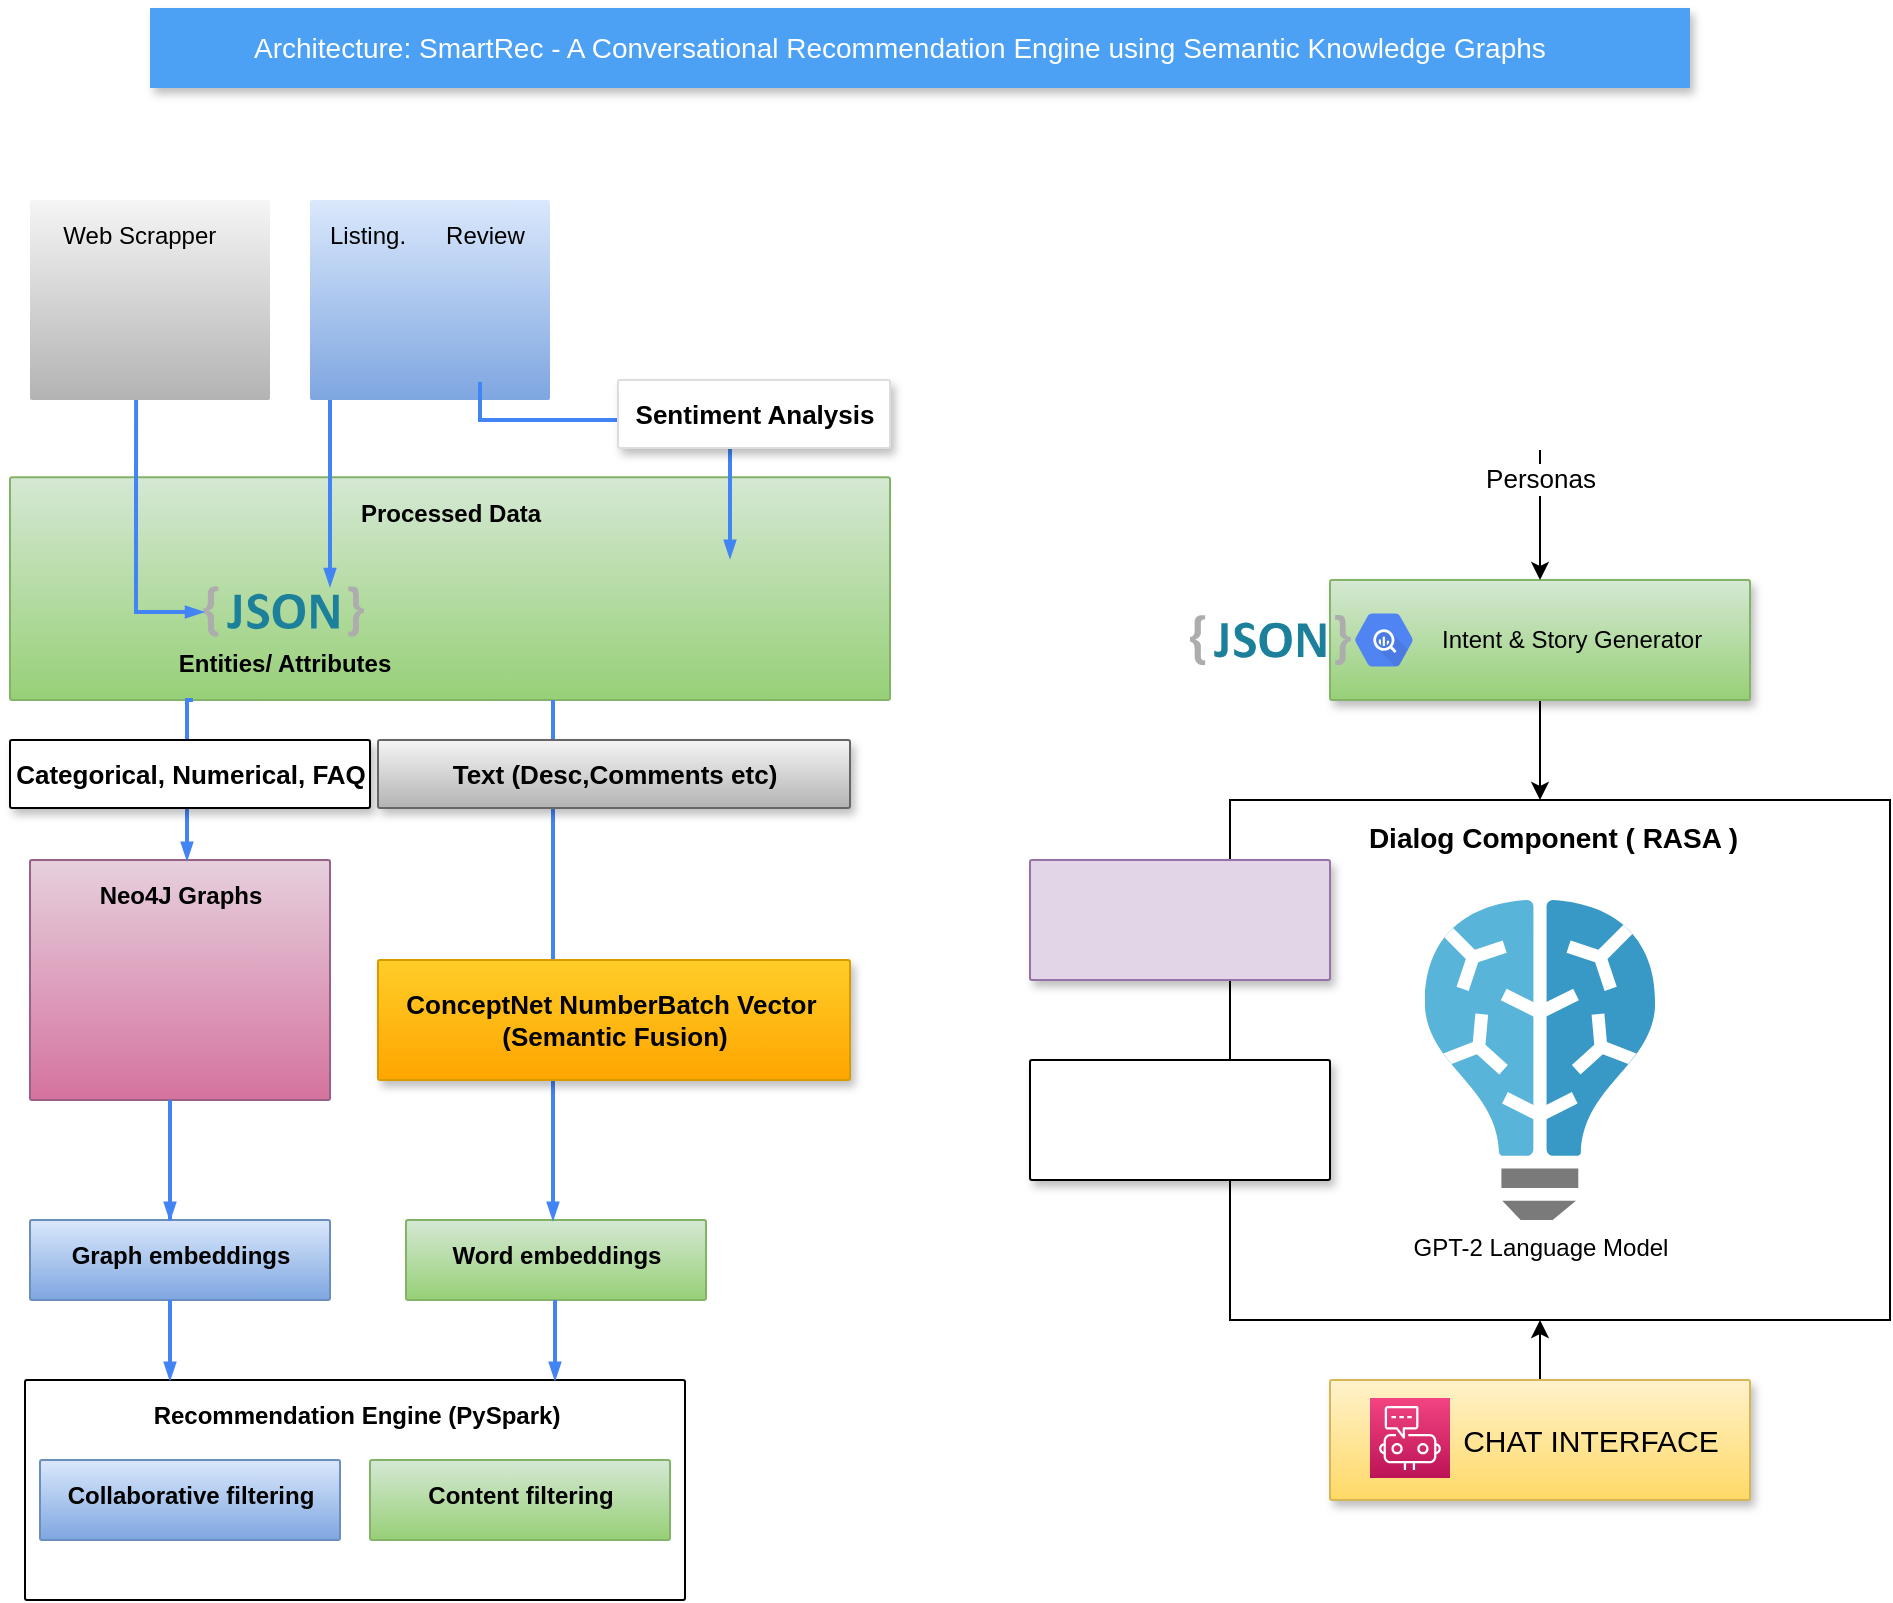 <mxfile version="15.7.3" type="device"><diagram id="f106602c-feb2-e66a-4537-3a34d633f6aa" name="Page-1"><mxGraphModel dx="1352" dy="633" grid="1" gridSize="10" guides="1" tooltips="1" connect="1" arrows="1" fold="1" page="1" pageScale="1" pageWidth="1169" pageHeight="827" background="none" math="0" shadow="0"><root><mxCell id="0"/><mxCell id="1" parent="0"/><mxCell id="14" value="&lt;b&gt;&amp;nbsp; &amp;nbsp; &amp;nbsp;Dialog Component ( RASA )&amp;nbsp;&lt;/b&gt;" style="shadow=0;fontSize=14;align=left;spacing=10;9E9E9E;verticalAlign=top;spacingTop=-4;fontStyle=0;spacingLeft=40;html=1;gradientDirection=radial;" parent="1" vertex="1"><mxGeometry x="660" y="436" width="330" height="260" as="geometry"/></mxCell><mxCell id="705" value="&amp;nbsp; Web Scrapper" style="rounded=1;absoluteArcSize=1;arcSize=2;html=1;strokeColor=#666666;shadow=0;dashed=0;strokeColor=none;fontSize=12;align=left;verticalAlign=top;spacing=10;spacingTop=-4;fillColor=#f5f5f5;fontStyle=0;gradientColor=#b3b3b3;" parent="1" vertex="1"><mxGeometry x="60" y="136" width="120" height="100" as="geometry"/></mxCell><mxCell id="706" value="Listing.&amp;nbsp; &amp;nbsp; &amp;nbsp; Review" style="rounded=1;absoluteArcSize=1;arcSize=2;html=1;strokeColor=#6c8ebf;gradientColor=#7ea6e0;shadow=0;dashed=0;strokeColor=none;fontSize=12;align=left;verticalAlign=top;spacing=10;spacingTop=-4;fillColor=#dae8fc;" parent="1" vertex="1"><mxGeometry x="200" y="136" width="120" height="100" as="geometry"/></mxCell><mxCell id="707" value="&lt;b&gt;Processed Data&lt;br&gt;&lt;/b&gt;" style="rounded=1;absoluteArcSize=1;arcSize=2;html=1;shadow=0;dashed=0;strokeColor=#82b366;fontSize=12;align=center;verticalAlign=top;spacing=10;spacingTop=-4;fillColor=#d5e8d4;gradientColor=#97d077;" parent="1" vertex="1"><mxGeometry x="50" y="274.6" width="440" height="111.4" as="geometry"/></mxCell><mxCell id="2" value="Architecture: SmartRec - A Conversational Recommendation Engine using Semantic Knowledge Graphs" style="fillColor=#4DA1F5;strokeColor=none;shadow=1;gradientColor=none;fontSize=14;align=left;spacingLeft=50;fontColor=#ffffff;html=1;" parent="1" vertex="1"><mxGeometry x="120" y="40" width="770" height="40" as="geometry"/></mxCell><mxCell id="gJbzJNJXO5lBHC_bYc4g-719" value="" style="shape=image;html=1;verticalAlign=top;verticalLabelPosition=bottom;labelBackgroundColor=#ffffff;imageAspect=0;aspect=fixed;image=https://cdn3.iconfinder.com/data/icons/social-media-2169/24/social_media_social_media_logo_airbnb-128.png" vertex="1" parent="1"><mxGeometry x="100" y="110" width="32" height="32" as="geometry"/></mxCell><mxCell id="gJbzJNJXO5lBHC_bYc4g-720" value="" style="shape=image;html=1;verticalAlign=top;verticalLabelPosition=bottom;labelBackgroundColor=#ffffff;imageAspect=0;aspect=fixed;image=https://cdn0.iconfinder.com/data/icons/call-center-and-service/32/26-Faq-128.png" vertex="1" parent="1"><mxGeometry x="91" y="174" width="48" height="48" as="geometry"/></mxCell><mxCell id="gJbzJNJXO5lBHC_bYc4g-722" value="" style="shape=image;html=1;verticalAlign=top;verticalLabelPosition=bottom;labelBackgroundColor=#ffffff;imageAspect=0;aspect=fixed;image=https://cdn2.iconfinder.com/data/icons/interface-12/24/interface-43-128.png" vertex="1" parent="1"><mxGeometry x="211" y="177" width="38" height="38" as="geometry"/></mxCell><mxCell id="gJbzJNJXO5lBHC_bYc4g-723" value="" style="shape=image;html=1;verticalAlign=top;verticalLabelPosition=bottom;labelBackgroundColor=#ffffff;imageAspect=0;aspect=fixed;image=https://cdn4.iconfinder.com/data/icons/small-n-flat/24/star-128.png" vertex="1" parent="1"><mxGeometry x="390" y="316.3" width="38" height="38" as="geometry"/></mxCell><mxCell id="gJbzJNJXO5lBHC_bYc4g-725" value="" style="shape=image;html=1;verticalAlign=top;verticalLabelPosition=bottom;labelBackgroundColor=#ffffff;imageAspect=0;aspect=fixed;image=https://cdn3.iconfinder.com/data/icons/social-media-2169/24/social_media_social_media_logo_airbnb-128.png" vertex="1" parent="1"><mxGeometry x="242" y="110" width="32" height="32" as="geometry"/></mxCell><mxCell id="gJbzJNJXO5lBHC_bYc4g-726" style="edgeStyle=orthogonalEdgeStyle;rounded=0;html=1;labelBackgroundColor=none;startFill=1;startSize=4;endArrow=blockThin;endFill=1;endSize=4;jettySize=auto;orthogonalLoop=1;strokeColor=#4284F3;strokeWidth=2;fontSize=12;fontColor=#000000;align=center;dashed=0;" edge="1" parent="1" source="706" target="gJbzJNJXO5lBHC_bYc4g-729"><mxGeometry relative="1" as="geometry"><mxPoint x="220" y="255" as="sourcePoint"/><mxPoint x="180" y="337" as="targetPoint"/><Array as="points"><mxPoint x="210" y="306"/><mxPoint x="210" y="306"/></Array></mxGeometry></mxCell><mxCell id="gJbzJNJXO5lBHC_bYc4g-727" value="" style="shape=image;html=1;verticalAlign=top;verticalLabelPosition=bottom;labelBackgroundColor=#ffffff;imageAspect=0;aspect=fixed;image=https://cdn3.iconfinder.com/data/icons/customer-support-24/64/customer-feedback-review-satisfaction-contentment-128.png" vertex="1" parent="1"><mxGeometry x="256" y="169" width="58" height="58" as="geometry"/></mxCell><mxCell id="gJbzJNJXO5lBHC_bYc4g-728" style="edgeStyle=orthogonalEdgeStyle;rounded=0;html=1;labelBackgroundColor=none;startFill=1;startSize=4;endArrow=blockThin;endFill=1;endSize=4;jettySize=auto;orthogonalLoop=1;strokeColor=#4284F3;strokeWidth=2;fontSize=12;fontColor=#000000;align=center;dashed=0;" edge="1" parent="1" source="gJbzJNJXO5lBHC_bYc4g-727"><mxGeometry relative="1" as="geometry"><mxPoint x="119.5" y="225" as="sourcePoint"/><mxPoint x="410" y="315" as="targetPoint"/><Array as="points"><mxPoint x="285" y="246"/><mxPoint x="410" y="246"/><mxPoint x="410" y="315"/></Array></mxGeometry></mxCell><mxCell id="gJbzJNJXO5lBHC_bYc4g-729" value="&lt;b&gt;Entities/ Attributes&lt;/b&gt;" style="dashed=0;outlineConnect=0;html=1;align=center;labelPosition=center;verticalLabelPosition=bottom;verticalAlign=top;shape=mxgraph.weblogos.json_2" vertex="1" parent="1"><mxGeometry x="146.6" y="329.1" width="80.4" height="25.2" as="geometry"/></mxCell><mxCell id="gJbzJNJXO5lBHC_bYc4g-731" value="&lt;b&gt;&lt;font color=&quot;#000000&quot; style=&quot;font-size: 13px&quot;&gt;Sentiment Analysis&lt;/font&gt;&lt;/b&gt;" style="strokeColor=#dddddd;fillColor=#ffffff;shadow=1;strokeWidth=1;rounded=1;absoluteArcSize=1;arcSize=2;fontSize=10;fontColor=#9E9E9E;align=center;html=1;" vertex="1" parent="1"><mxGeometry x="354" y="226" width="136" height="34" as="geometry"/></mxCell><mxCell id="gJbzJNJXO5lBHC_bYc4g-733" value="&lt;b&gt;Neo4J Graphs&lt;br&gt;&lt;/b&gt;" style="rounded=1;absoluteArcSize=1;arcSize=2;html=1;shadow=0;dashed=0;strokeColor=#996185;fontSize=12;align=center;verticalAlign=top;spacing=10;spacingTop=-4;fillColor=#e6d0de;gradientColor=#d5739d;" vertex="1" parent="1"><mxGeometry x="60" y="466" width="150" height="120" as="geometry"/></mxCell><mxCell id="gJbzJNJXO5lBHC_bYc4g-734" value="" style="shape=image;html=1;verticalAlign=top;verticalLabelPosition=bottom;labelBackgroundColor=#ffffff;imageAspect=0;aspect=fixed;image=https://cdn4.iconfinder.com/data/icons/business-finances/512/business_finances_finances_graphs_graphichs_process_strategy_1-128.png;fontSize=13;fontColor=#000000;" vertex="1" parent="1"><mxGeometry x="100" y="506" width="70" height="70" as="geometry"/></mxCell><mxCell id="gJbzJNJXO5lBHC_bYc4g-736" style="edgeStyle=orthogonalEdgeStyle;rounded=0;html=1;labelBackgroundColor=none;startFill=1;startSize=4;endArrow=blockThin;endFill=1;endSize=4;jettySize=auto;orthogonalLoop=1;strokeColor=#4284F3;strokeWidth=2;fontSize=12;fontColor=#000000;align=center;dashed=0;exitX=0.75;exitY=1;exitDx=0;exitDy=0;" edge="1" parent="1"><mxGeometry relative="1" as="geometry"><mxPoint x="141.5" y="386" as="sourcePoint"/><mxPoint x="138.5" y="466" as="targetPoint"/><Array as="points"><mxPoint x="138" y="386"/></Array></mxGeometry></mxCell><mxCell id="gJbzJNJXO5lBHC_bYc4g-737" value="&lt;font color=&quot;#000000&quot;&gt;&lt;span style=&quot;font-size: 13px&quot;&gt;&lt;b&gt;Categorical, Numerical, FAQ&lt;/b&gt;&lt;/span&gt;&lt;/font&gt;" style="shadow=1;strokeWidth=1;rounded=1;absoluteArcSize=1;arcSize=2;fontSize=10;align=center;html=1;" vertex="1" parent="1"><mxGeometry x="50" y="406" width="180" height="34" as="geometry"/></mxCell><mxCell id="gJbzJNJXO5lBHC_bYc4g-739" value="&lt;b&gt;Word embeddings&lt;br&gt;&lt;/b&gt;" style="rounded=1;absoluteArcSize=1;arcSize=2;html=1;shadow=0;dashed=0;strokeColor=#82b366;fontSize=12;align=center;verticalAlign=top;spacing=10;spacingTop=-4;fillColor=#d5e8d4;gradientColor=#97d077;" vertex="1" parent="1"><mxGeometry x="248" y="646" width="150" height="40" as="geometry"/></mxCell><mxCell id="gJbzJNJXO5lBHC_bYc4g-741" style="edgeStyle=orthogonalEdgeStyle;rounded=0;html=1;labelBackgroundColor=none;startFill=1;startSize=4;endArrow=blockThin;endFill=1;endSize=4;jettySize=auto;orthogonalLoop=1;strokeColor=#4284F3;strokeWidth=2;fontSize=12;fontColor=#000000;align=center;dashed=0;" edge="1" parent="1" source="707"><mxGeometry relative="1" as="geometry"><mxPoint x="322" y="386" as="sourcePoint"/><mxPoint x="321.5" y="646" as="targetPoint"/><Array as="points"><mxPoint x="322" y="456"/></Array></mxGeometry></mxCell><mxCell id="gJbzJNJXO5lBHC_bYc4g-738" value="&lt;font color=&quot;#000000&quot;&gt;&lt;span style=&quot;font-size: 13px&quot;&gt;&lt;b&gt;Text (Desc,Comments etc)&lt;/b&gt;&lt;/span&gt;&lt;/font&gt;" style="strokeColor=#666666;fillColor=#f5f5f5;shadow=1;strokeWidth=1;rounded=1;absoluteArcSize=1;arcSize=2;fontSize=10;align=center;html=1;gradientColor=#b3b3b3;" vertex="1" parent="1"><mxGeometry x="234" y="406" width="236" height="34" as="geometry"/></mxCell><mxCell id="gJbzJNJXO5lBHC_bYc4g-743" value="&lt;span style=&quot;color: rgb(0 , 0 , 0) ; font-size: 13px&quot;&gt;ConceptNet NumberBatch Vector&amp;nbsp; &lt;br&gt;(Semantic Fusion)&lt;/span&gt;" style="shadow=1;strokeWidth=1;rounded=1;absoluteArcSize=1;arcSize=2;fontSize=10;align=center;html=1;fontStyle=1;fillColor=#ffcd28;gradientColor=#ffa500;strokeColor=#d79b00;labelBackgroundColor=none;" vertex="1" parent="1"><mxGeometry x="234" y="516" width="236" height="60" as="geometry"/></mxCell><mxCell id="gJbzJNJXO5lBHC_bYc4g-744" value="&lt;b&gt;Graph embeddings&lt;br&gt;&lt;/b&gt;" style="rounded=1;absoluteArcSize=1;arcSize=2;html=1;shadow=0;dashed=0;strokeColor=#6c8ebf;fontSize=12;align=center;verticalAlign=top;spacing=10;spacingTop=-4;fillColor=#dae8fc;gradientColor=#7ea6e0;" vertex="1" parent="1"><mxGeometry x="60" y="646" width="150" height="40" as="geometry"/></mxCell><mxCell id="gJbzJNJXO5lBHC_bYc4g-745" style="edgeStyle=orthogonalEdgeStyle;rounded=0;html=1;labelBackgroundColor=none;startFill=1;startSize=4;endArrow=blockThin;endFill=1;endSize=4;jettySize=auto;orthogonalLoop=1;strokeColor=#4284F3;strokeWidth=2;fontSize=12;fontColor=#000000;align=center;dashed=0;" edge="1" parent="1"><mxGeometry relative="1" as="geometry"><mxPoint x="130" y="646" as="sourcePoint"/><mxPoint x="130" y="646" as="targetPoint"/><Array as="points"><mxPoint x="130" y="586"/><mxPoint x="130" y="586"/></Array></mxGeometry></mxCell><mxCell id="gJbzJNJXO5lBHC_bYc4g-748" value="&lt;b&gt;Recommendation Engine (PySpark)&lt;br&gt;&lt;/b&gt;" style="rounded=1;absoluteArcSize=1;arcSize=2;html=1;shadow=0;dashed=0;fontSize=12;align=center;verticalAlign=top;spacing=10;spacingTop=-4;" vertex="1" parent="1"><mxGeometry x="57.5" y="726" width="330" height="110" as="geometry"/></mxCell><mxCell id="gJbzJNJXO5lBHC_bYc4g-746" value="&lt;b&gt;Collaborative filtering&lt;br&gt;&lt;/b&gt;" style="rounded=1;absoluteArcSize=1;arcSize=2;html=1;shadow=0;dashed=0;strokeColor=#6c8ebf;fontSize=12;align=center;verticalAlign=top;spacing=10;spacingTop=-4;fillColor=#dae8fc;gradientColor=#7ea6e0;" vertex="1" parent="1"><mxGeometry x="65" y="766" width="150" height="40" as="geometry"/></mxCell><mxCell id="gJbzJNJXO5lBHC_bYc4g-747" value="&lt;b&gt;Content filtering&lt;br&gt;&lt;/b&gt;" style="rounded=1;absoluteArcSize=1;arcSize=2;html=1;shadow=0;dashed=0;strokeColor=#82b366;fontSize=12;align=center;verticalAlign=top;spacing=10;spacingTop=-4;fillColor=#d5e8d4;gradientColor=#97d077;" vertex="1" parent="1"><mxGeometry x="230" y="766" width="150" height="40" as="geometry"/></mxCell><mxCell id="gJbzJNJXO5lBHC_bYc4g-751" style="edgeStyle=orthogonalEdgeStyle;rounded=0;html=1;labelBackgroundColor=none;startFill=1;startSize=4;endArrow=blockThin;endFill=1;endSize=4;jettySize=auto;orthogonalLoop=1;strokeColor=#4284F3;strokeWidth=2;fontSize=12;fontColor=#000000;align=center;dashed=0;" edge="1" parent="1"><mxGeometry relative="1" as="geometry"><mxPoint x="130" y="716" as="sourcePoint"/><mxPoint x="130" y="726" as="targetPoint"/><Array as="points"><mxPoint x="130" y="686"/><mxPoint x="130" y="686"/></Array></mxGeometry></mxCell><mxCell id="gJbzJNJXO5lBHC_bYc4g-752" style="edgeStyle=orthogonalEdgeStyle;rounded=0;html=1;labelBackgroundColor=none;startFill=1;startSize=4;endArrow=blockThin;endFill=1;endSize=4;jettySize=auto;orthogonalLoop=1;strokeColor=#4284F3;strokeWidth=2;fontSize=12;fontColor=#000000;align=center;dashed=0;" edge="1" parent="1"><mxGeometry relative="1" as="geometry"><mxPoint x="322.5" y="716" as="sourcePoint"/><mxPoint x="322.5" y="726" as="targetPoint"/><Array as="points"><mxPoint x="322.5" y="686"/><mxPoint x="322.5" y="686"/></Array></mxGeometry></mxCell><mxCell id="gJbzJNJXO5lBHC_bYc4g-753" value="" style="strokeColor=#9673a6;fillColor=#e1d5e7;shadow=1;strokeWidth=1;rounded=1;absoluteArcSize=1;arcSize=2;fontSize=10;align=center;html=1;" vertex="1" parent="1"><mxGeometry x="560" y="466" width="150" height="60" as="geometry"/></mxCell><mxCell id="gJbzJNJXO5lBHC_bYc4g-755" value="" style="shadow=1;strokeWidth=1;rounded=1;absoluteArcSize=1;arcSize=2;fontSize=10;align=center;html=1;" vertex="1" parent="1"><mxGeometry x="560" y="566" width="150" height="60" as="geometry"/></mxCell><mxCell id="gJbzJNJXO5lBHC_bYc4g-759" value="" style="shape=image;html=1;verticalAlign=top;verticalLabelPosition=bottom;labelBackgroundColor=#ffffff;imageAspect=0;aspect=fixed;image=https://cdn4.iconfinder.com/data/icons/business-finances/512/business_finances_finances_graphs_graphichs_process_strategy_1-128.png;fontSize=13;fontColor=#000000;" vertex="1" parent="1"><mxGeometry x="600" y="466" width="60" height="60" as="geometry"/></mxCell><mxCell id="gJbzJNJXO5lBHC_bYc4g-766" style="edgeStyle=orthogonalEdgeStyle;rounded=0;html=1;labelBackgroundColor=none;startFill=1;startSize=4;endArrow=blockThin;endFill=1;endSize=4;jettySize=auto;orthogonalLoop=1;strokeColor=#4284F3;strokeWidth=2;fontSize=12;fontColor=#000000;align=center;dashed=0;exitX=0.442;exitY=1;exitDx=0;exitDy=0;exitPerimeter=0;" edge="1" parent="1" source="705" target="gJbzJNJXO5lBHC_bYc4g-729"><mxGeometry relative="1" as="geometry"><mxPoint x="220" y="246" as="sourcePoint"/><mxPoint x="197" y="339.1" as="targetPoint"/><Array as="points"><mxPoint x="113" y="342"/></Array></mxGeometry></mxCell><mxCell id="gJbzJNJXO5lBHC_bYc4g-767" value="" style="shape=image;html=1;verticalAlign=top;verticalLabelPosition=bottom;labelBackgroundColor=#ffffff;imageAspect=0;aspect=fixed;image=https://cdn2.iconfinder.com/data/icons/social-media-iconez/64/Yelp-128.png;fontSize=13;fontColor=#000000;" vertex="1" parent="1"><mxGeometry x="203" y="696" width="39" height="39" as="geometry"/></mxCell><mxCell id="gJbzJNJXO5lBHC_bYc4g-768" value="" style="shape=image;html=1;verticalAlign=top;verticalLabelPosition=bottom;labelBackgroundColor=#ffffff;imageAspect=0;aspect=fixed;image=https://cdn2.iconfinder.com/data/icons/social-media-iconez/64/Yelp-128.png;fontSize=13;fontColor=#000000;" vertex="1" parent="1"><mxGeometry x="610.5" y="576.5" width="39" height="39" as="geometry"/></mxCell><mxCell id="gJbzJNJXO5lBHC_bYc4g-776" value="" style="edgeStyle=orthogonalEdgeStyle;rounded=0;orthogonalLoop=1;jettySize=auto;html=1;fontSize=13;fontColor=#000000;" edge="1" parent="1" source="gJbzJNJXO5lBHC_bYc4g-769" target="14"><mxGeometry relative="1" as="geometry"><Array as="points"><mxPoint x="815" y="426"/><mxPoint x="815" y="426"/></Array></mxGeometry></mxCell><mxCell id="gJbzJNJXO5lBHC_bYc4g-769" value="" style="strokeColor=#82b366;fillColor=#d5e8d4;shadow=1;strokeWidth=1;rounded=1;absoluteArcSize=1;arcSize=2;fontSize=10;align=center;html=1;gradientColor=#97d077;" vertex="1" parent="1"><mxGeometry x="710" y="326" width="210" height="60" as="geometry"/></mxCell><mxCell id="gJbzJNJXO5lBHC_bYc4g-770" value="&lt;font color=&quot;#000000&quot;&gt;Intent &amp;amp; Story Generator&lt;/font&gt;" style="dashed=0;connectable=0;html=1;fillColor=#5184F3;strokeColor=none;shape=mxgraph.gcp2.hexIcon;prIcon=bigquery;part=1;labelPosition=right;verticalLabelPosition=middle;align=left;verticalAlign=middle;spacingLeft=5;fontColor=#999999;fontSize=12;" vertex="1" parent="gJbzJNJXO5lBHC_bYc4g-769"><mxGeometry y="0.5" width="44" height="39" relative="1" as="geometry"><mxPoint x="5" y="-19.5" as="offset"/></mxGeometry></mxCell><mxCell id="gJbzJNJXO5lBHC_bYc4g-775" value="" style="edgeStyle=orthogonalEdgeStyle;rounded=0;orthogonalLoop=1;jettySize=auto;html=1;fontSize=13;fontColor=#000000;" edge="1" parent="1" source="gJbzJNJXO5lBHC_bYc4g-771"><mxGeometry relative="1" as="geometry"><mxPoint x="815" y="696" as="targetPoint"/></mxGeometry></mxCell><mxCell id="gJbzJNJXO5lBHC_bYc4g-771" value="&lt;font style=&quot;font-size: 15px&quot;&gt;&amp;nbsp; &amp;nbsp; &amp;nbsp; &amp;nbsp; &amp;nbsp; &amp;nbsp; CHAT INTERFACE&lt;/font&gt;" style="strokeColor=#d6b656;fillColor=#fff2cc;shadow=1;strokeWidth=1;rounded=1;absoluteArcSize=1;arcSize=2;fontSize=10;align=center;html=1;gradientColor=#ffd966;" vertex="1" parent="1"><mxGeometry x="710" y="726" width="210" height="60" as="geometry"/></mxCell><mxCell id="gJbzJNJXO5lBHC_bYc4g-773" value="" style="sketch=0;points=[[0,0,0],[0.25,0,0],[0.5,0,0],[0.75,0,0],[1,0,0],[0,1,0],[0.25,1,0],[0.5,1,0],[0.75,1,0],[1,1,0],[0,0.25,0],[0,0.5,0],[0,0.75,0],[1,0.25,0],[1,0.5,0],[1,0.75,0]];points=[[0,0,0],[0.25,0,0],[0.5,0,0],[0.75,0,0],[1,0,0],[0,1,0],[0.25,1,0],[0.5,1,0],[0.75,1,0],[1,1,0],[0,0.25,0],[0,0.5,0],[0,0.75,0],[1,0.25,0],[1,0.5,0],[1,0.75,0]];outlineConnect=0;fontColor=#232F3E;gradientColor=#F34482;gradientDirection=north;fillColor=#BC1356;strokeColor=#ffffff;dashed=0;verticalLabelPosition=bottom;verticalAlign=top;align=center;html=1;fontSize=12;fontStyle=0;aspect=fixed;shape=mxgraph.aws4.resourceIcon;resIcon=mxgraph.aws4.chatbot;labelBackgroundColor=none;" vertex="1" parent="1"><mxGeometry x="730" y="735" width="40" height="40" as="geometry"/></mxCell><mxCell id="gJbzJNJXO5lBHC_bYc4g-778" value="" style="edgeStyle=orthogonalEdgeStyle;rounded=0;orthogonalLoop=1;jettySize=auto;html=1;fontSize=13;fontColor=#000000;" edge="1" parent="1" source="gJbzJNJXO5lBHC_bYc4g-777" target="gJbzJNJXO5lBHC_bYc4g-769"><mxGeometry relative="1" as="geometry"><Array as="points"><mxPoint x="815" y="276"/><mxPoint x="815" y="276"/></Array></mxGeometry></mxCell><mxCell id="gJbzJNJXO5lBHC_bYc4g-777" value="Personas&lt;br&gt;" style="shape=image;html=1;verticalAlign=top;verticalLabelPosition=bottom;labelBackgroundColor=#ffffff;imageAspect=0;aspect=fixed;image=https://cdn1.iconfinder.com/data/icons/youtuber/256/profile-user-follower-subscriber-persona-128.png;fontSize=13;fontColor=#000000;gradientDirection=radial;" vertex="1" parent="1"><mxGeometry x="782.5" y="196" width="65" height="65" as="geometry"/></mxCell><mxCell id="gJbzJNJXO5lBHC_bYc4g-779" value="" style="dashed=0;outlineConnect=0;html=1;align=center;labelPosition=center;verticalLabelPosition=bottom;verticalAlign=top;shape=mxgraph.weblogos.json_2" vertex="1" parent="1"><mxGeometry x="640" y="343.4" width="80.4" height="25.2" as="geometry"/></mxCell><mxCell id="gJbzJNJXO5lBHC_bYc4g-783" value="GPT-2 Language Model" style="sketch=0;aspect=fixed;html=1;points=[];align=center;image;fontSize=12;image=img/lib/mscae/Batch_AI.svg;labelBackgroundColor=none;fontColor=#000000;gradientDirection=radial;" vertex="1" parent="1"><mxGeometry x="757.4" y="486" width="115.2" height="160" as="geometry"/></mxCell></root></mxGraphModel></diagram></mxfile>